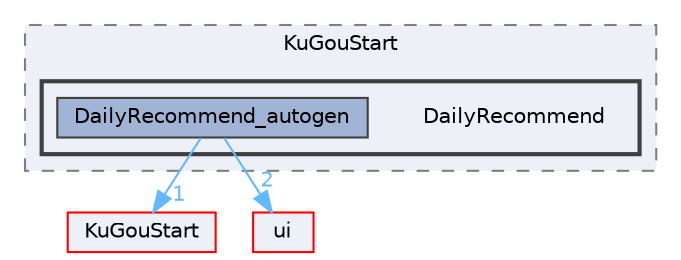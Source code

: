 digraph "DailyRecommend"
{
 // LATEX_PDF_SIZE
  bgcolor="transparent";
  edge [fontname=Helvetica,fontsize=10,labelfontname=Helvetica,labelfontsize=10];
  node [fontname=Helvetica,fontsize=10,shape=box,height=0.2,width=0.4];
  compound=true
  subgraph clusterdir_e1e51073f38e9169ba245c73c030bd77 {
    graph [ bgcolor="#edf0f7", pencolor="grey50", label="KuGouStart", fontname=Helvetica,fontsize=10 style="filled,dashed", URL="dir_e1e51073f38e9169ba245c73c030bd77.html",tooltip=""]
  subgraph clusterdir_909c097f56161351588142c3141d3658 {
    graph [ bgcolor="#edf0f7", pencolor="grey25", label="", fontname=Helvetica,fontsize=10 style="filled,bold", URL="dir_909c097f56161351588142c3141d3658.html",tooltip=""]
    dir_909c097f56161351588142c3141d3658 [shape=plaintext, label="DailyRecommend"];
  dir_f7cbe8e0dac860622c3bf0f3a2a84365 [label="DailyRecommend_autogen", fillcolor="#a2b4d6", color="grey25", style="filled", URL="dir_f7cbe8e0dac860622c3bf0f3a2a84365.html",tooltip=""];
  }
  }
  dir_e60601b218beddc6af0778ac41ea9cb2 [label="KuGouStart", fillcolor="#edf0f7", color="red", style="filled", URL="dir_e60601b218beddc6af0778ac41ea9cb2.html",tooltip=""];
  dir_1788f8309b1a812dcb800a185471cf6c [label="ui", fillcolor="#edf0f7", color="red", style="filled", URL="dir_1788f8309b1a812dcb800a185471cf6c.html",tooltip=""];
  dir_f7cbe8e0dac860622c3bf0f3a2a84365->dir_e60601b218beddc6af0778ac41ea9cb2 [headlabel="1", labeldistance=1.5 headhref="dir_000059_000172.html" href="dir_000059_000172.html" color="steelblue1" fontcolor="steelblue1"];
  dir_f7cbe8e0dac860622c3bf0f3a2a84365->dir_1788f8309b1a812dcb800a185471cf6c [headlabel="2", labeldistance=1.5 headhref="dir_000059_000351.html" href="dir_000059_000351.html" color="steelblue1" fontcolor="steelblue1"];
}
